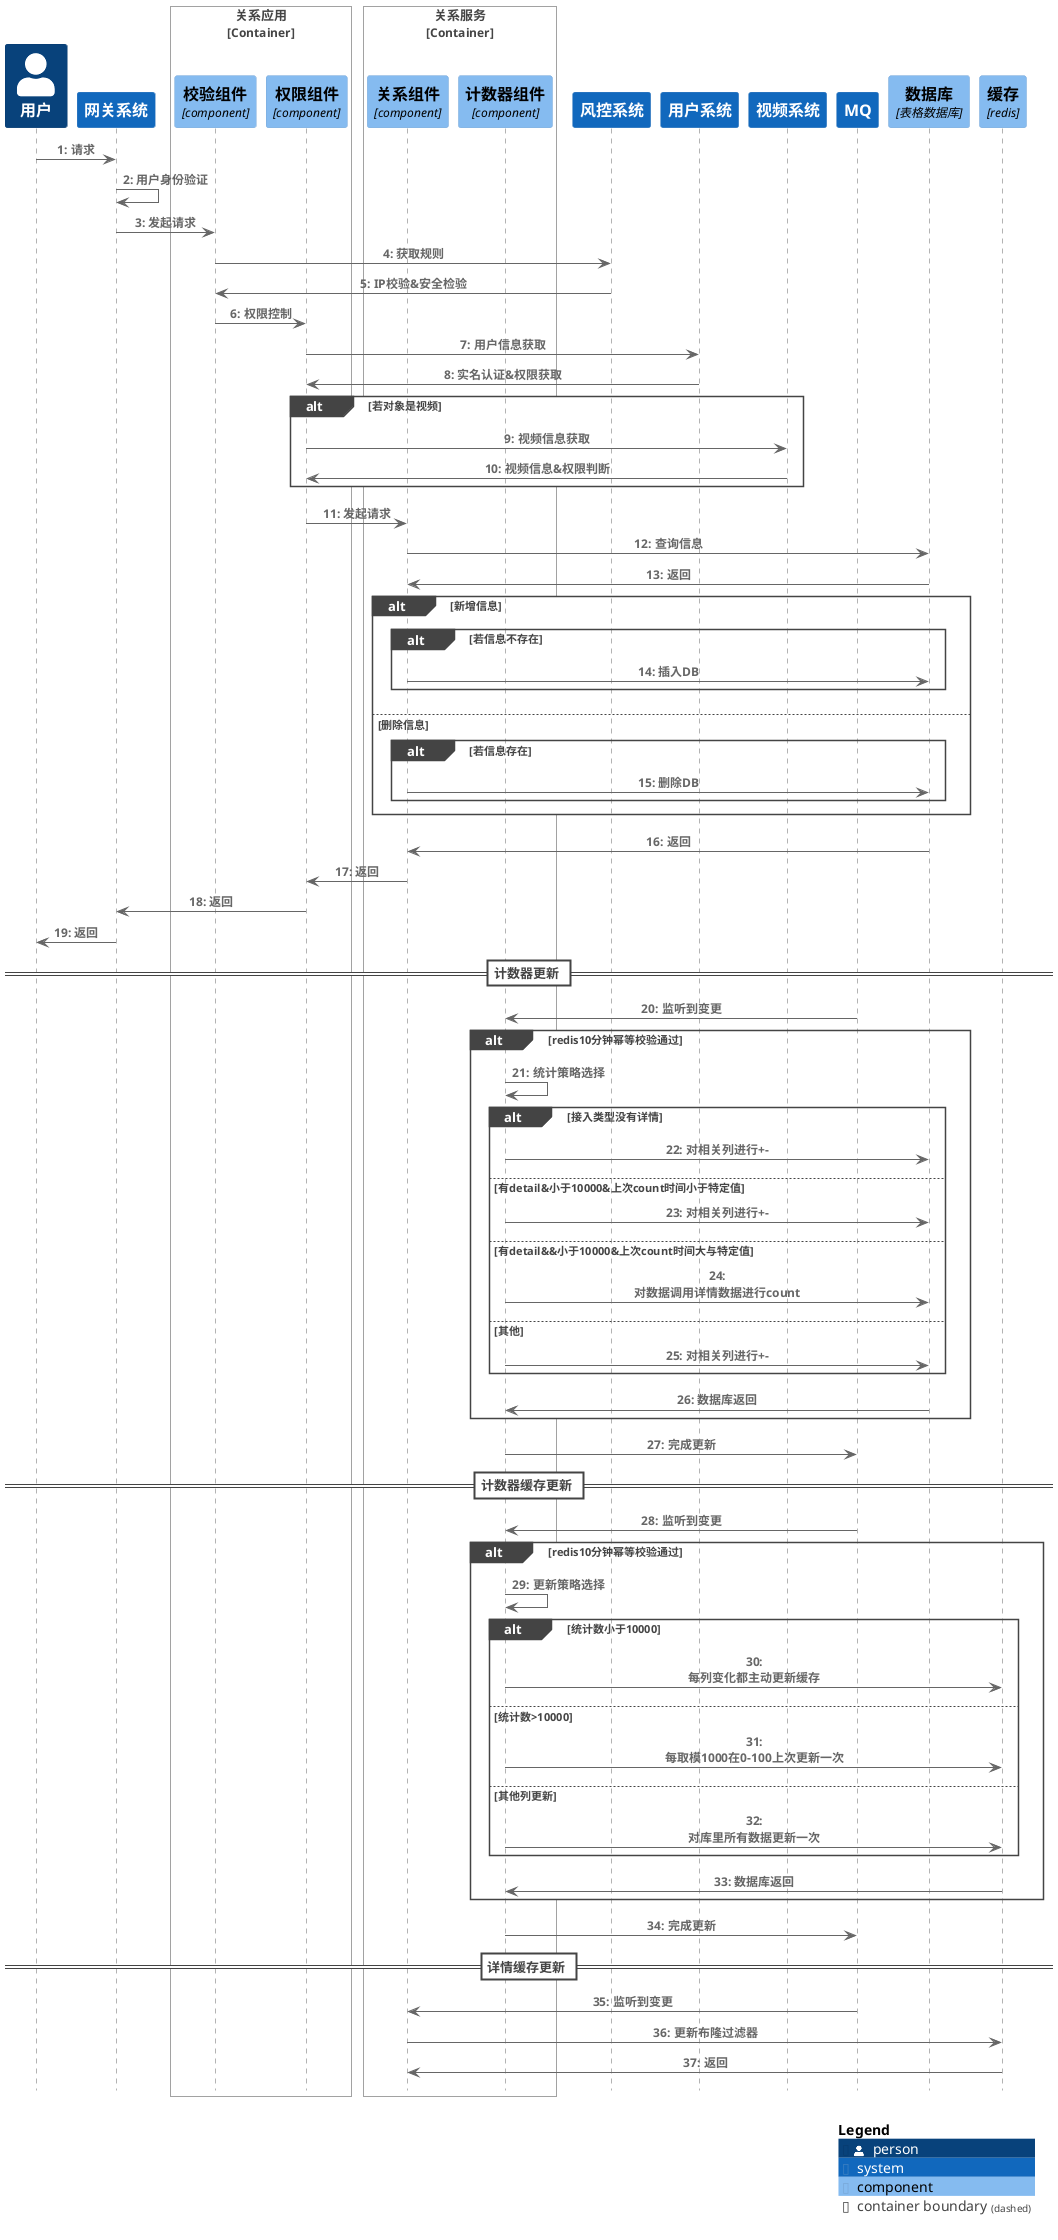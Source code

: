 @startuml
!include <C4/C4_Sequence>
SHOW_INDEX()
SHOW_LEGEND()

Person(user, "用户")
System(gateway,"网关系统")

Rel(user, gateway, "请求")
Rel(gateway, gateway, "用户身份验证")

Container_Boundary(relationFacade, "关系应用")
    Component(checkComponent, "校验组件", "component", "IP校验&安全检验")
    Component(authComponent, "权限组件", "component", "用户权限检验")
Boundary_End()

Container_Boundary(relationService, "关系服务")
    Component(relationComponent, "关系组件", "component", "关系关注")
    Component(statComponent, "计数器组件", "component", "计数器更新")
Boundary_End()
System(security,"风控系统")
System(userSystem,"用户系统")
System(videoSystem,"视频系统")
System(rocketmq,"MQ")
ComponentDb(db, "数据库", "表格数据库")
ComponentDb(redis, "缓存", "redis")

Rel(gateway, checkComponent, "发起请求")

Rel(checkComponent, security, "获取规则")
Rel(security,checkComponent, "IP校验&安全检验")

Rel(checkComponent, authComponent, "权限控制")
Rel(authComponent, userSystem, "用户信息获取")
Rel(userSystem,authComponent, "实名认证&权限获取")

alt 若对象是视频
Rel(authComponent, videoSystem, "视频信息获取")
Rel(videoSystem,authComponent, "视频信息&权限判断")
end

Rel(authComponent, relationComponent, "发起请求")
Rel(relationComponent, db, "查询信息")
Rel(db, relationComponent, "返回")
alt 新增信息
alt 若信息不存在
Rel(relationComponent, db, "插入DB")
end
else 删除信息
alt 若信息存在
Rel(relationComponent,db , "删除DB")
end
end
Rel(db, relationComponent, "返回")


Rel(relationComponent, authComponent, "返回")
Rel(authComponent, gateway, "返回")
Rel(gateway, user, "返回")

== 计数器更新 ==
Rel(rocketmq, statComponent, "监听到变更")
alt redis10分钟幂等校验通过
Rel(statComponent, statComponent, "统计策略选择")
alt 接入类型没有详情
  Rel(statComponent, db, "对相关列进行+-")
else 有detail&小于10000&上次count时间小于特定值
  Rel(statComponent, db, "对相关列进行+-")
else  有detail&&小于10000&上次count时间大与特定值
  Rel(statComponent, db, "对数据调用详情数据进行count")
else 其他
   Rel(statComponent, db, "对相关列进行+-")
end
Rel(db, statComponent, "数据库返回")
end
Rel(statComponent, rocketmq, "完成更新")

== 计数器缓存更新 ==
Rel(rocketmq, statComponent, "监听到变更")
alt redis10分钟幂等校验通过
Rel(statComponent, statComponent, "更新策略选择")
alt 统计数小于10000
  Rel(statComponent, redis, "每列变化都主动更新缓存")
else 统计数>10000
  Rel(statComponent, redis, "每取模1000在0-100上次更新一次")
else  其他列更新
  Rel(statComponent, redis, "对库里所有数据更新一次")
end
Rel(redis, statComponent, "数据库返回")
end
Rel(statComponent, rocketmq, "完成更新")
== 详情缓存更新 ==
Rel(rocketmq, relationComponent, "监听到变更")
Rel(relationComponent, redis, "更新布隆过滤器")
Rel(redis, relationComponent, "返回")
SHOW_LEGEND()
@enduml
